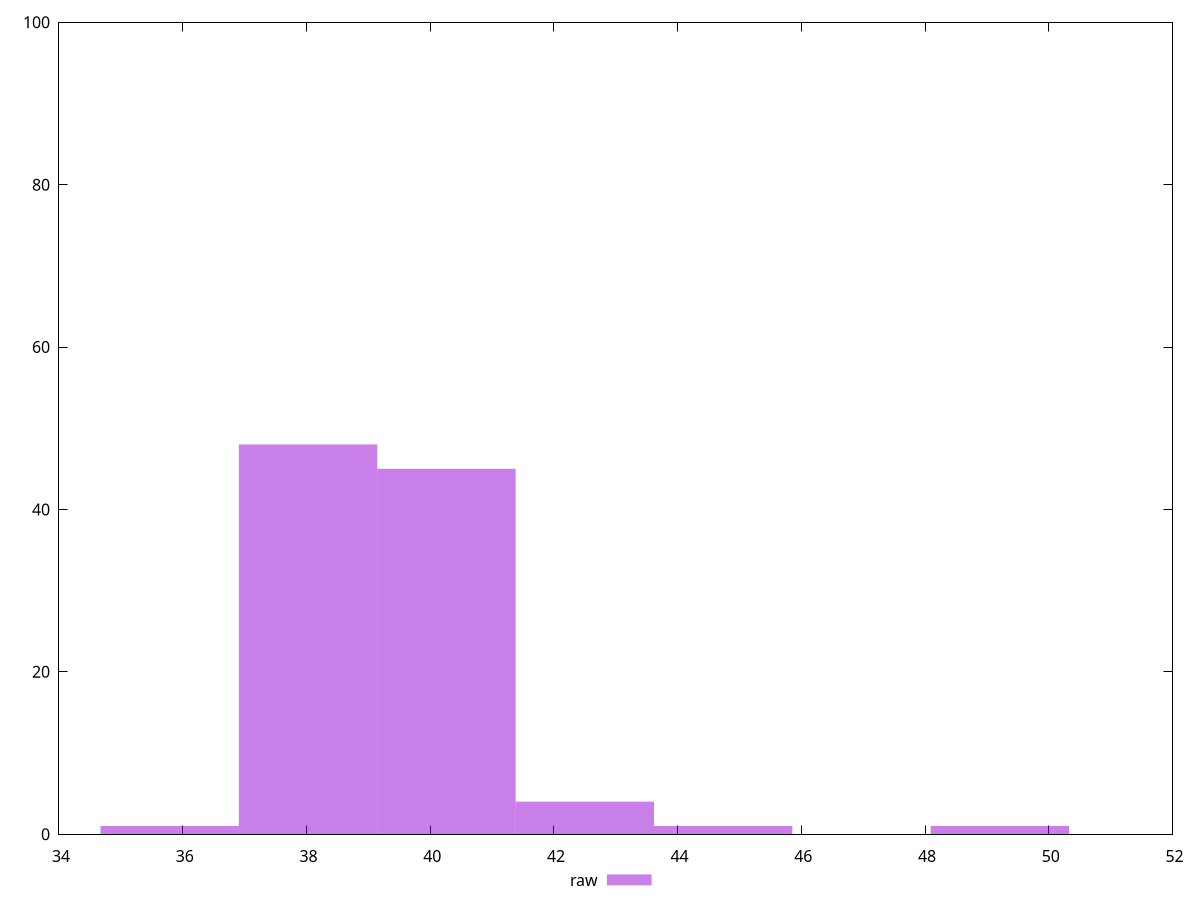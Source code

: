 reset
set terminal svg size 640, 490 enhanced background rgb 'white'
set output "reprap/bootup-time/samples/pages+cached+noexternal+nofonts+nosvg+noimg/raw/histogram.svg"

$raw <<EOF
40.262603308523204 45
38.02579201360525 48
42.49941460344116 4
35.78898071868729 1
44.736225898359116 1
49.20984848819503 1
EOF

set key outside below
set boxwidth 2.2368112949179557
set yrange [0:100]
set style fill transparent solid 0.5 noborder

plot \
  $raw title "raw" with boxes, \


reset